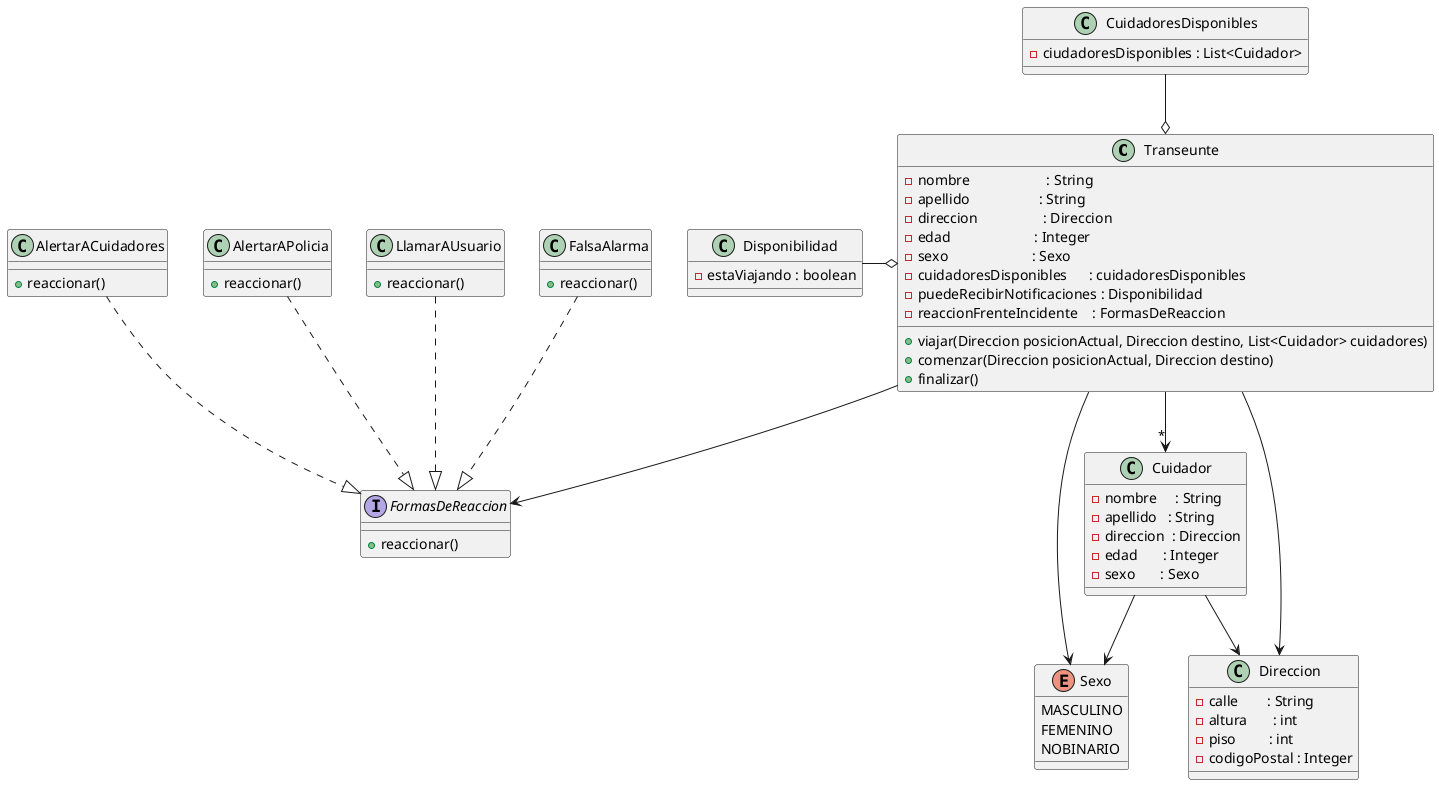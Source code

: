 @startuml

Transeunte  -->"*" Cuidador
Transeunte o-left- Disponibilidad
Transeunte o-up- CuidadoresDisponibles
Transeunte --> Direccion
Transeunte --> Sexo
Transeunte --> FormasDeReaccion

AlertarACuidadores ..|> FormasDeReaccion
AlertarAPolicia ..|> FormasDeReaccion
LlamarAUsuario ..|> FormasDeReaccion
FalsaAlarma ..|> FormasDeReaccion

Cuidador --> Sexo
Cuidador --> Direccion

class Transeunte {
    -nombre                     : String
    -apellido                   : String
    -direccion                  : Direccion
    -edad                       : Integer
    -sexo                       : Sexo
    -cuidadoresDisponibles      : cuidadoresDisponibles
    -puedeRecibirNotificaciones : Disponibilidad
    -reaccionFrenteIncidente    : FormasDeReaccion

    +viajar(Direccion posicionActual, Direccion destino, List<Cuidador> cuidadores)
    +comenzar(Direccion posicionActual, Direccion destino)
    +finalizar()
}

interface FormasDeReaccion {
    +reaccionar()
}

class AlertarACuidadores {
    +reaccionar()
}

class AlertarAPolicia {
    +reaccionar()
}

class LlamarAUsuario {
    +reaccionar()
}

class FalsaAlarma {
    +reaccionar()
}

class CuidadoresDisponibles {
    -ciudadoresDisponibles : List<Cuidador>
}

class Cuidador {
    -nombre     : String
    -apellido   : String
    -direccion  : Direccion
    -edad       : Integer
    -sexo       : Sexo
}

class Direccion {
    -calle        : String
    -altura       : int
    -piso         : int
    -codigoPostal : Integer
}

enum Sexo {
    MASCULINO
    FEMENINO
    NOBINARIO
}

class Disponibilidad {
    -estaViajando : boolean
}

@enduml